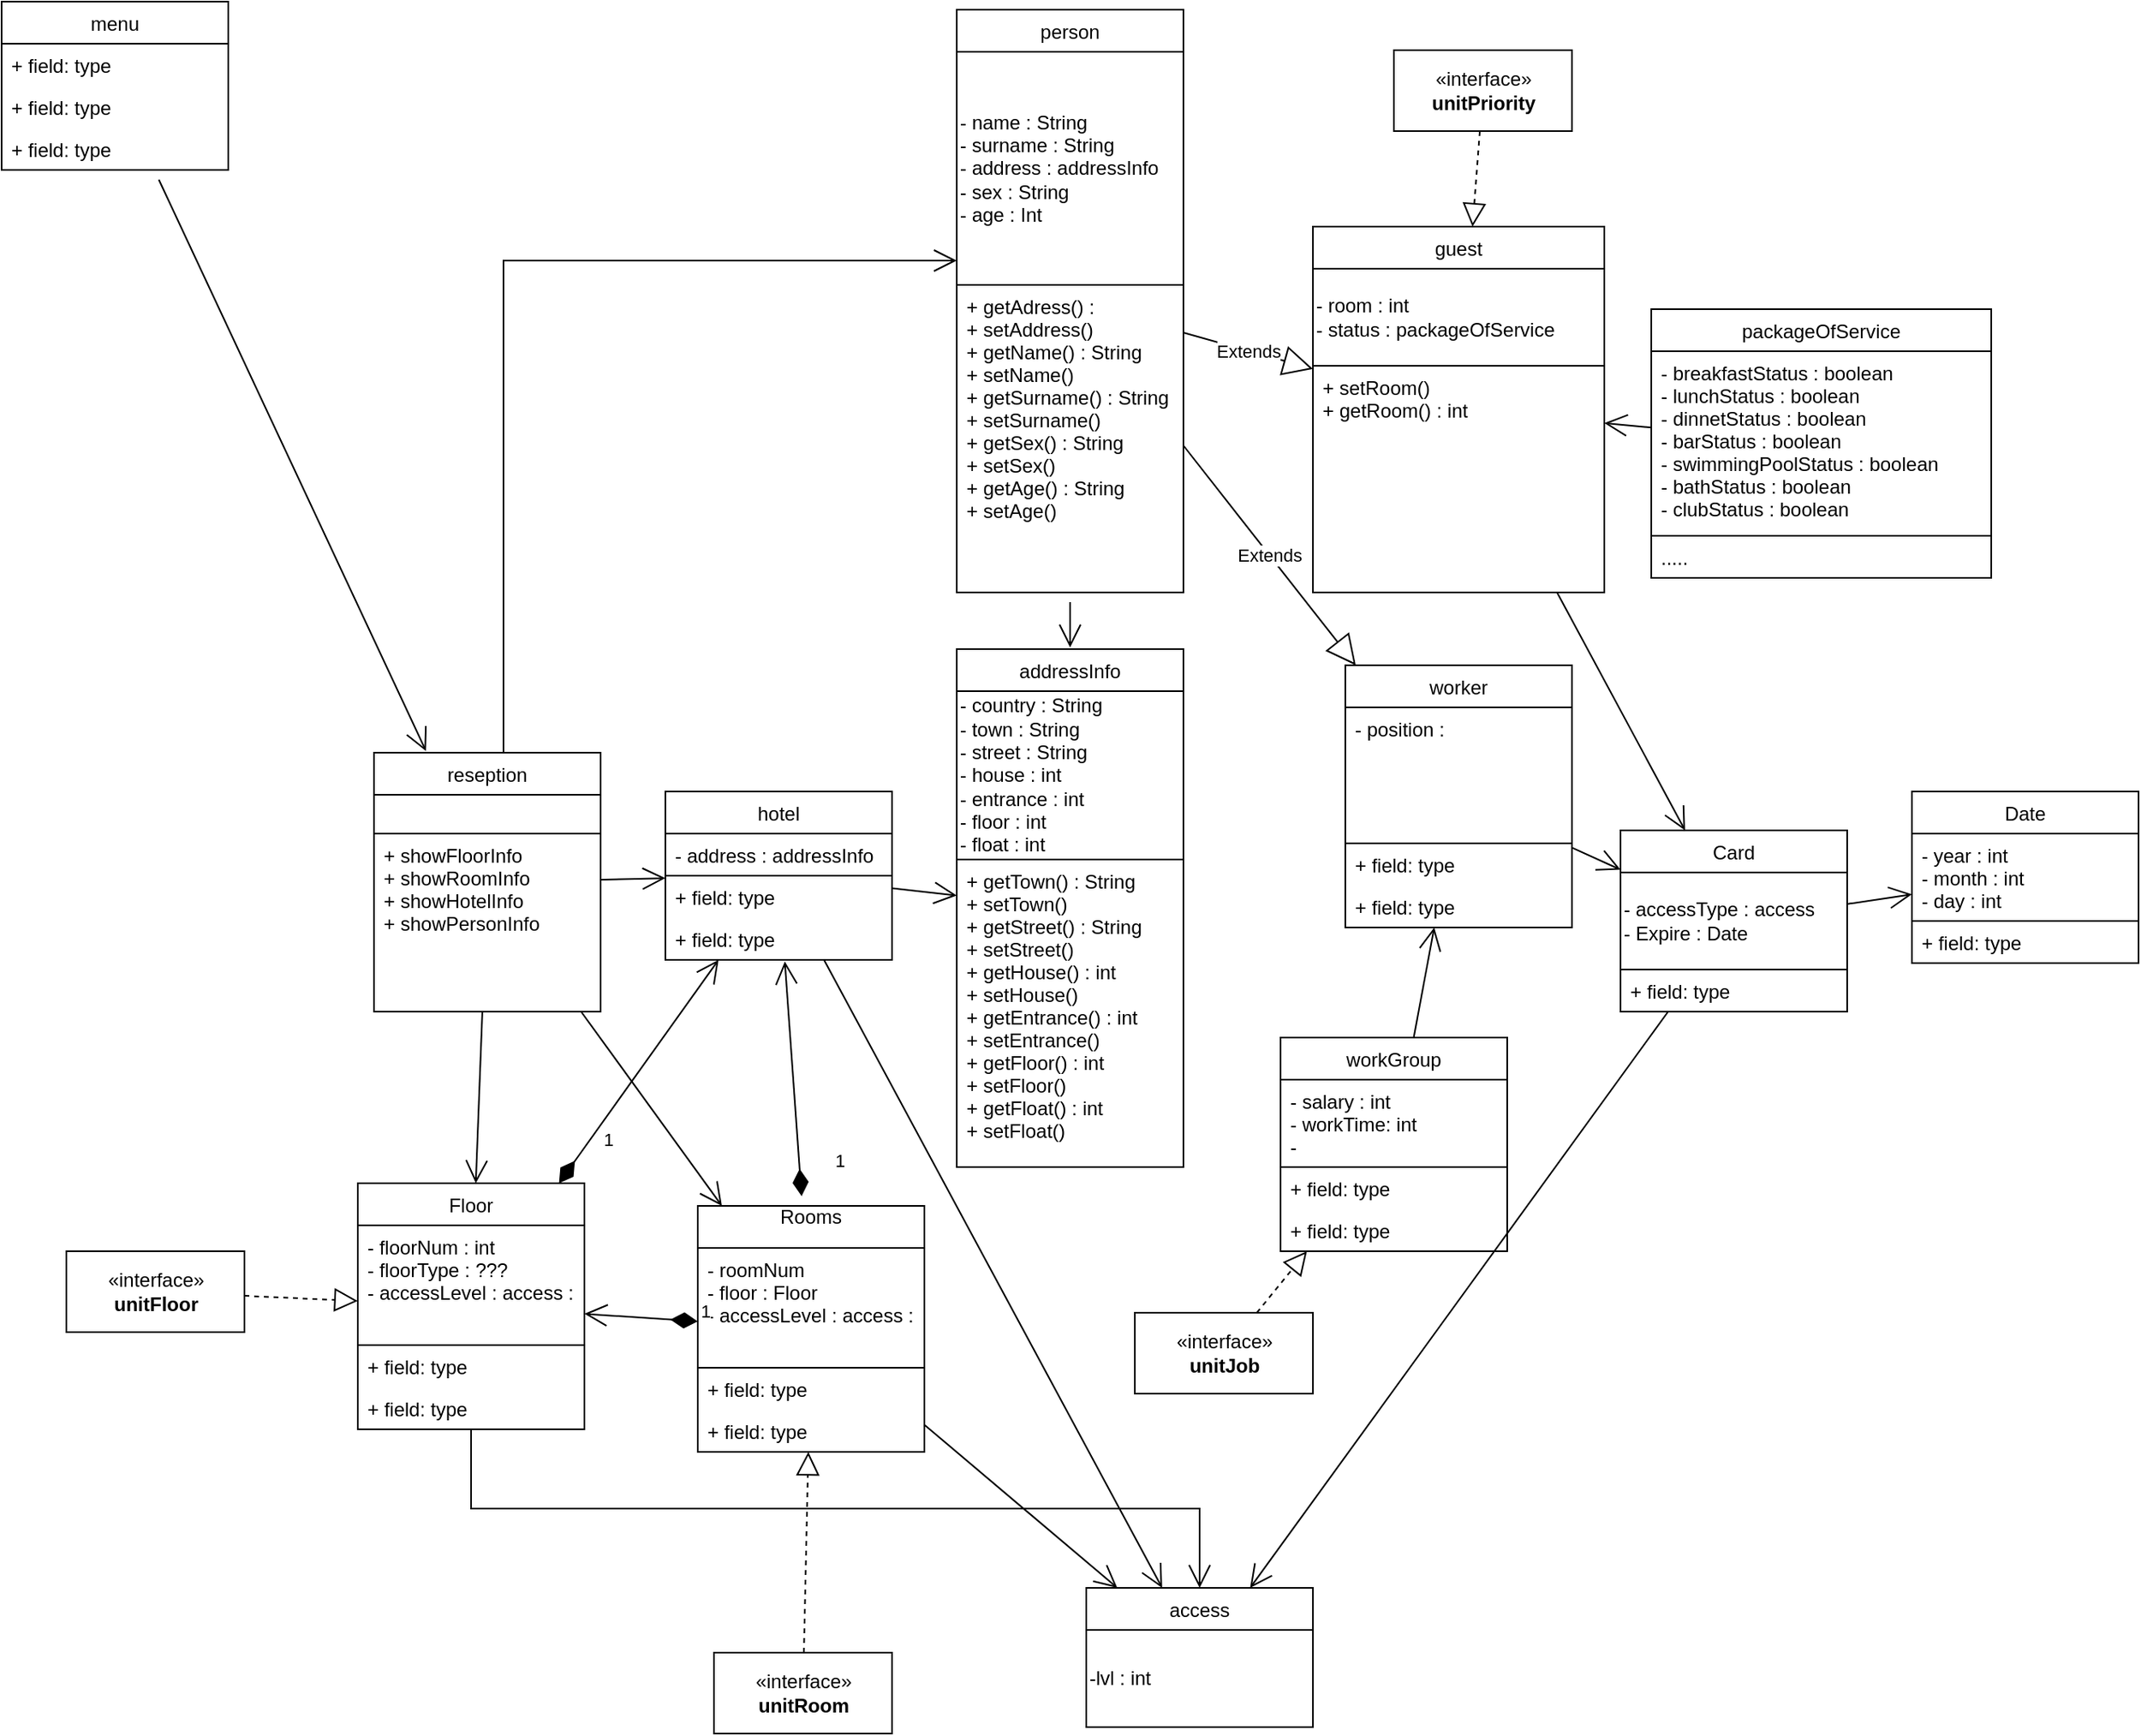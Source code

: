 <mxfile version="16.5.1" type="device"><diagram id="C5RBs43oDa-KdzZeNtuy" name="Page-1"><mxGraphModel dx="1422" dy="865" grid="1" gridSize="10" guides="1" tooltips="1" connect="1" arrows="1" fold="1" page="1" pageScale="1" pageWidth="1169" pageHeight="1654" math="0" shadow="0"><root><mxCell id="WIyWlLk6GJQsqaUBKTNV-0"/><mxCell id="WIyWlLk6GJQsqaUBKTNV-1" parent="WIyWlLk6GJQsqaUBKTNV-0"/><mxCell id="pl0eV4LuxjBtjCWhGdW3-1" value="Rooms&#10;" style="swimlane;fontStyle=0;childLayout=stackLayout;horizontal=1;startSize=26;fillColor=none;horizontalStack=0;resizeParent=1;resizeParentMax=0;resizeLast=0;collapsible=1;marginBottom=0;" parent="WIyWlLk6GJQsqaUBKTNV-1" vertex="1"><mxGeometry x="1060" y="884" width="140" height="152" as="geometry"/></mxCell><mxCell id="pl0eV4LuxjBtjCWhGdW3-2" value="- roomNum&#10;- floor : Floor&#10;- accessLevel : access :" style="text;strokeColor=default;fillColor=none;align=left;verticalAlign=top;spacingLeft=4;spacingRight=4;overflow=hidden;rotatable=0;points=[[0,0.5],[1,0.5]];portConstraint=eastwest;" parent="pl0eV4LuxjBtjCWhGdW3-1" vertex="1"><mxGeometry y="26" width="140" height="74" as="geometry"/></mxCell><mxCell id="pl0eV4LuxjBtjCWhGdW3-3" value="+ field: type" style="text;strokeColor=none;fillColor=none;align=left;verticalAlign=top;spacingLeft=4;spacingRight=4;overflow=hidden;rotatable=0;points=[[0,0.5],[1,0.5]];portConstraint=eastwest;" parent="pl0eV4LuxjBtjCWhGdW3-1" vertex="1"><mxGeometry y="100" width="140" height="26" as="geometry"/></mxCell><mxCell id="pl0eV4LuxjBtjCWhGdW3-4" value="+ field: type" style="text;strokeColor=none;fillColor=none;align=left;verticalAlign=top;spacingLeft=4;spacingRight=4;overflow=hidden;rotatable=0;points=[[0,0.5],[1,0.5]];portConstraint=eastwest;" parent="pl0eV4LuxjBtjCWhGdW3-1" vertex="1"><mxGeometry y="126" width="140" height="26" as="geometry"/></mxCell><mxCell id="pl0eV4LuxjBtjCWhGdW3-5" value="Card" style="swimlane;fontStyle=0;childLayout=stackLayout;horizontal=1;startSize=26;fillColor=none;horizontalStack=0;resizeParent=1;resizeParentMax=0;resizeLast=0;collapsible=1;marginBottom=0;" parent="WIyWlLk6GJQsqaUBKTNV-1" vertex="1"><mxGeometry x="1630" y="652" width="140" height="112" as="geometry"/></mxCell><mxCell id="pl0eV4LuxjBtjCWhGdW3-172" value="- accessType : access&lt;br&gt;- Expire : Date" style="rounded=0;whiteSpace=wrap;html=1;strokeColor=default;fillColor=none;align=left;" parent="pl0eV4LuxjBtjCWhGdW3-5" vertex="1"><mxGeometry y="26" width="140" height="60" as="geometry"/></mxCell><mxCell id="pl0eV4LuxjBtjCWhGdW3-6" value="+ field: type" style="text;strokeColor=none;fillColor=none;align=left;verticalAlign=top;spacingLeft=4;spacingRight=4;overflow=hidden;rotatable=0;points=[[0,0.5],[1,0.5]];portConstraint=eastwest;" parent="pl0eV4LuxjBtjCWhGdW3-5" vertex="1"><mxGeometry y="86" width="140" height="26" as="geometry"/></mxCell><mxCell id="pl0eV4LuxjBtjCWhGdW3-9" value="Floor" style="swimlane;fontStyle=0;childLayout=stackLayout;horizontal=1;startSize=26;fillColor=none;horizontalStack=0;resizeParent=1;resizeParentMax=0;resizeLast=0;collapsible=1;marginBottom=0;" parent="WIyWlLk6GJQsqaUBKTNV-1" vertex="1"><mxGeometry x="850" y="870" width="140" height="152" as="geometry"/></mxCell><mxCell id="pl0eV4LuxjBtjCWhGdW3-10" value="- floorNum : int&#10;- floorType : ???&#10;- accessLevel : access :" style="text;strokeColor=default;fillColor=none;align=left;verticalAlign=top;spacingLeft=4;spacingRight=4;overflow=hidden;rotatable=0;points=[[0,0.5],[1,0.5]];portConstraint=eastwest;" parent="pl0eV4LuxjBtjCWhGdW3-9" vertex="1"><mxGeometry y="26" width="140" height="74" as="geometry"/></mxCell><mxCell id="pl0eV4LuxjBtjCWhGdW3-12" value="+ field: type" style="text;strokeColor=none;fillColor=none;align=left;verticalAlign=top;spacingLeft=4;spacingRight=4;overflow=hidden;rotatable=0;points=[[0,0.5],[1,0.5]];portConstraint=eastwest;" parent="pl0eV4LuxjBtjCWhGdW3-9" vertex="1"><mxGeometry y="100" width="140" height="26" as="geometry"/></mxCell><mxCell id="pl0eV4LuxjBtjCWhGdW3-11" value="+ field: type" style="text;strokeColor=none;fillColor=none;align=left;verticalAlign=top;spacingLeft=4;spacingRight=4;overflow=hidden;rotatable=0;points=[[0,0.5],[1,0.5]];portConstraint=eastwest;" parent="pl0eV4LuxjBtjCWhGdW3-9" vertex="1"><mxGeometry y="126" width="140" height="26" as="geometry"/></mxCell><mxCell id="pl0eV4LuxjBtjCWhGdW3-20" value="guest" style="swimlane;fontStyle=0;childLayout=stackLayout;horizontal=1;startSize=26;fillColor=none;horizontalStack=0;resizeParent=1;resizeParentMax=0;resizeLast=0;collapsible=1;marginBottom=0;" parent="WIyWlLk6GJQsqaUBKTNV-1" vertex="1"><mxGeometry x="1440" y="279" width="180" height="226" as="geometry"/></mxCell><mxCell id="pl0eV4LuxjBtjCWhGdW3-175" value="- room : int&lt;br&gt;- status : packageOfService" style="rounded=0;whiteSpace=wrap;html=1;strokeColor=default;fillColor=none;align=left;" parent="pl0eV4LuxjBtjCWhGdW3-20" vertex="1"><mxGeometry y="26" width="180" height="60" as="geometry"/></mxCell><mxCell id="pl0eV4LuxjBtjCWhGdW3-23" value="+ setRoom()&#10;+ getRoom() : int&#10;" style="text;strokeColor=none;fillColor=none;align=left;verticalAlign=top;spacingLeft=4;spacingRight=4;overflow=hidden;rotatable=0;points=[[0,0.5],[1,0.5]];portConstraint=eastwest;" parent="pl0eV4LuxjBtjCWhGdW3-20" vertex="1"><mxGeometry y="86" width="180" height="140" as="geometry"/></mxCell><mxCell id="pl0eV4LuxjBtjCWhGdW3-24" value="worker" style="swimlane;fontStyle=0;childLayout=stackLayout;horizontal=1;startSize=26;fillColor=none;horizontalStack=0;resizeParent=1;resizeParentMax=0;resizeLast=0;collapsible=1;marginBottom=0;" parent="WIyWlLk6GJQsqaUBKTNV-1" vertex="1"><mxGeometry x="1460" y="550" width="140" height="162" as="geometry"/></mxCell><mxCell id="pl0eV4LuxjBtjCWhGdW3-25" value="- position : " style="text;strokeColor=default;fillColor=none;align=left;verticalAlign=top;spacingLeft=4;spacingRight=4;overflow=hidden;rotatable=0;points=[[0,0.5],[1,0.5]];portConstraint=eastwest;" parent="pl0eV4LuxjBtjCWhGdW3-24" vertex="1"><mxGeometry y="26" width="140" height="84" as="geometry"/></mxCell><mxCell id="pl0eV4LuxjBtjCWhGdW3-26" value="+ field: type" style="text;strokeColor=none;fillColor=none;align=left;verticalAlign=top;spacingLeft=4;spacingRight=4;overflow=hidden;rotatable=0;points=[[0,0.5],[1,0.5]];portConstraint=eastwest;" parent="pl0eV4LuxjBtjCWhGdW3-24" vertex="1"><mxGeometry y="110" width="140" height="26" as="geometry"/></mxCell><mxCell id="pl0eV4LuxjBtjCWhGdW3-27" value="+ field: type" style="text;strokeColor=none;fillColor=none;align=left;verticalAlign=top;spacingLeft=4;spacingRight=4;overflow=hidden;rotatable=0;points=[[0,0.5],[1,0.5]];portConstraint=eastwest;" parent="pl0eV4LuxjBtjCWhGdW3-24" vertex="1"><mxGeometry y="136" width="140" height="26" as="geometry"/></mxCell><object label="person" id="pl0eV4LuxjBtjCWhGdW3-36"><mxCell style="swimlane;fontStyle=0;childLayout=stackLayout;horizontal=1;startSize=26;fillColor=none;horizontalStack=0;resizeParent=1;resizeParentMax=0;resizeLast=0;collapsible=1;marginBottom=0;" parent="WIyWlLk6GJQsqaUBKTNV-1" vertex="1"><mxGeometry x="1220" y="145" width="140" height="360" as="geometry"/></mxCell></object><mxCell id="pl0eV4LuxjBtjCWhGdW3-160" value="- name : String&lt;br&gt;- surname : String&lt;br&gt;- address : addressInfo&lt;br&gt;- sex : String&lt;br&gt;- age : Int" style="rounded=0;whiteSpace=wrap;html=1;strokeColor=default;fillColor=none;align=left;" parent="pl0eV4LuxjBtjCWhGdW3-36" vertex="1"><mxGeometry y="26" width="140" height="144" as="geometry"/></mxCell><mxCell id="pl0eV4LuxjBtjCWhGdW3-37" value="+ getAdress() :  &#10;+ setAddress()&#10;+ getName() : String&#10;+ setName()&#10;+ getSurname() : String&#10;+ setSurname()&#10;+ getSex() : String&#10;+ setSex()&#10;+ getAge() : String&#10;+ setAge()" style="text;strokeColor=none;fillColor=none;align=left;verticalAlign=top;spacingLeft=4;spacingRight=4;overflow=hidden;rotatable=0;points=[[0,0.5],[1,0.5]];portConstraint=eastwest;" parent="pl0eV4LuxjBtjCWhGdW3-36" vertex="1"><mxGeometry y="170" width="140" height="190" as="geometry"/></mxCell><mxCell id="pl0eV4LuxjBtjCWhGdW3-40" value="workGroup" style="swimlane;fontStyle=0;childLayout=stackLayout;horizontal=1;startSize=26;fillColor=none;horizontalStack=0;resizeParent=1;resizeParentMax=0;resizeLast=0;collapsible=1;marginBottom=0;" parent="WIyWlLk6GJQsqaUBKTNV-1" vertex="1"><mxGeometry x="1420" y="780" width="140" height="132" as="geometry"/></mxCell><mxCell id="pl0eV4LuxjBtjCWhGdW3-41" value="- salary : int&#10;- workTime: int&#10;-" style="text;strokeColor=default;fillColor=none;align=left;verticalAlign=top;spacingLeft=4;spacingRight=4;overflow=hidden;rotatable=0;points=[[0,0.5],[1,0.5]];portConstraint=eastwest;" parent="pl0eV4LuxjBtjCWhGdW3-40" vertex="1"><mxGeometry y="26" width="140" height="54" as="geometry"/></mxCell><mxCell id="pl0eV4LuxjBtjCWhGdW3-42" value="+ field: type" style="text;strokeColor=none;fillColor=none;align=left;verticalAlign=top;spacingLeft=4;spacingRight=4;overflow=hidden;rotatable=0;points=[[0,0.5],[1,0.5]];portConstraint=eastwest;" parent="pl0eV4LuxjBtjCWhGdW3-40" vertex="1"><mxGeometry y="80" width="140" height="26" as="geometry"/></mxCell><mxCell id="pl0eV4LuxjBtjCWhGdW3-43" value="+ field: type" style="text;strokeColor=none;fillColor=none;align=left;verticalAlign=top;spacingLeft=4;spacingRight=4;overflow=hidden;rotatable=0;points=[[0,0.5],[1,0.5]];portConstraint=eastwest;" parent="pl0eV4LuxjBtjCWhGdW3-40" vertex="1"><mxGeometry y="106" width="140" height="26" as="geometry"/></mxCell><mxCell id="pl0eV4LuxjBtjCWhGdW3-60" value="access" style="swimlane;fontStyle=0;childLayout=stackLayout;horizontal=1;startSize=26;fillColor=none;horizontalStack=0;resizeParent=1;resizeParentMax=0;resizeLast=0;collapsible=1;marginBottom=0;" parent="WIyWlLk6GJQsqaUBKTNV-1" vertex="1"><mxGeometry x="1300" y="1120" width="140" height="86" as="geometry"/></mxCell><mxCell id="pl0eV4LuxjBtjCWhGdW3-171" value="-lvl : int" style="rounded=0;whiteSpace=wrap;html=1;strokeColor=default;fillColor=none;align=left;" parent="pl0eV4LuxjBtjCWhGdW3-60" vertex="1"><mxGeometry y="26" width="140" height="60" as="geometry"/></mxCell><mxCell id="pl0eV4LuxjBtjCWhGdW3-72" value="Extends" style="endArrow=block;endSize=16;endFill=0;html=1;rounded=0;" parent="WIyWlLk6GJQsqaUBKTNV-1" source="pl0eV4LuxjBtjCWhGdW3-36" target="pl0eV4LuxjBtjCWhGdW3-20" edge="1"><mxGeometry width="160" relative="1" as="geometry"><mxPoint x="1860" y="654" as="sourcePoint"/><mxPoint x="2020" y="654" as="targetPoint"/></mxGeometry></mxCell><mxCell id="pl0eV4LuxjBtjCWhGdW3-73" value="Extends" style="endArrow=block;endSize=16;endFill=0;html=1;rounded=0;" parent="WIyWlLk6GJQsqaUBKTNV-1" source="pl0eV4LuxjBtjCWhGdW3-36" target="pl0eV4LuxjBtjCWhGdW3-24" edge="1"><mxGeometry width="160" relative="1" as="geometry"><mxPoint x="1860" y="654" as="sourcePoint"/><mxPoint x="2020" y="654" as="targetPoint"/></mxGeometry></mxCell><mxCell id="pl0eV4LuxjBtjCWhGdW3-75" value="«interface»&lt;br&gt;&lt;b&gt;unitJob&lt;/b&gt;" style="html=1;" parent="WIyWlLk6GJQsqaUBKTNV-1" vertex="1"><mxGeometry x="1330" y="950" width="110" height="50" as="geometry"/></mxCell><mxCell id="pl0eV4LuxjBtjCWhGdW3-76" value="«interface»&lt;br&gt;&lt;b&gt;unitRoom&lt;/b&gt;" style="html=1;" parent="WIyWlLk6GJQsqaUBKTNV-1" vertex="1"><mxGeometry x="1070" y="1160" width="110" height="50" as="geometry"/></mxCell><mxCell id="pl0eV4LuxjBtjCWhGdW3-77" value="" style="endArrow=block;dashed=1;endFill=0;endSize=12;html=1;rounded=0;" parent="WIyWlLk6GJQsqaUBKTNV-1" source="pl0eV4LuxjBtjCWhGdW3-75" target="pl0eV4LuxjBtjCWhGdW3-40" edge="1"><mxGeometry width="160" relative="1" as="geometry"><mxPoint x="1245" y="1262" as="sourcePoint"/><mxPoint x="1265" y="1116" as="targetPoint"/></mxGeometry></mxCell><mxCell id="pl0eV4LuxjBtjCWhGdW3-85" value="1" style="endArrow=open;html=1;endSize=12;startArrow=diamondThin;startSize=14;startFill=1;align=left;verticalAlign=bottom;rounded=0;" parent="WIyWlLk6GJQsqaUBKTNV-1" source="pl0eV4LuxjBtjCWhGdW3-1" target="pl0eV4LuxjBtjCWhGdW3-9" edge="1"><mxGeometry x="-1" y="3" relative="1" as="geometry"><mxPoint x="970" y="780" as="sourcePoint"/><mxPoint x="960" y="755" as="targetPoint"/></mxGeometry></mxCell><mxCell id="pl0eV4LuxjBtjCWhGdW3-86" value="1" style="endArrow=open;html=1;endSize=12;startArrow=diamondThin;startSize=14;startFill=1;align=left;verticalAlign=bottom;rounded=0;elbow=vertical;" parent="WIyWlLk6GJQsqaUBKTNV-1" source="pl0eV4LuxjBtjCWhGdW3-9" target="pl0eV4LuxjBtjCWhGdW3-124" edge="1"><mxGeometry x="-0.654" y="-10" relative="1" as="geometry"><mxPoint x="970" y="580" as="sourcePoint"/><mxPoint x="980" y="972" as="targetPoint"/><mxPoint as="offset"/></mxGeometry></mxCell><mxCell id="pl0eV4LuxjBtjCWhGdW3-93" value="" style="endArrow=open;endFill=1;endSize=12;html=1;rounded=0;" parent="WIyWlLk6GJQsqaUBKTNV-1" source="pl0eV4LuxjBtjCWhGdW3-24" target="pl0eV4LuxjBtjCWhGdW3-5" edge="1"><mxGeometry width="160" relative="1" as="geometry"><mxPoint x="1335" y="1302" as="sourcePoint"/><mxPoint x="1495" y="1302" as="targetPoint"/></mxGeometry></mxCell><mxCell id="pl0eV4LuxjBtjCWhGdW3-102" value="" style="endArrow=block;dashed=1;endFill=0;endSize=12;html=1;rounded=0;" parent="WIyWlLk6GJQsqaUBKTNV-1" source="pl0eV4LuxjBtjCWhGdW3-76" target="pl0eV4LuxjBtjCWhGdW3-1" edge="1"><mxGeometry width="160" relative="1" as="geometry"><mxPoint x="680" y="850" as="sourcePoint"/><mxPoint x="840" y="850" as="targetPoint"/></mxGeometry></mxCell><mxCell id="pl0eV4LuxjBtjCWhGdW3-103" value="«interface»&lt;br&gt;&lt;b&gt;unitFloor&lt;/b&gt;" style="html=1;" parent="WIyWlLk6GJQsqaUBKTNV-1" vertex="1"><mxGeometry x="670" y="912" width="110" height="50" as="geometry"/></mxCell><mxCell id="pl0eV4LuxjBtjCWhGdW3-104" value="" style="endArrow=block;dashed=1;endFill=0;endSize=12;html=1;rounded=0;" parent="WIyWlLk6GJQsqaUBKTNV-1" source="pl0eV4LuxjBtjCWhGdW3-103" target="pl0eV4LuxjBtjCWhGdW3-9" edge="1"><mxGeometry width="160" relative="1" as="geometry"><mxPoint x="800" y="860" as="sourcePoint"/><mxPoint x="960" y="860" as="targetPoint"/></mxGeometry></mxCell><mxCell id="pl0eV4LuxjBtjCWhGdW3-108" value="" style="endArrow=open;endFill=1;endSize=12;html=1;rounded=0;elbow=vertical;edgeStyle=elbowEdgeStyle;" parent="WIyWlLk6GJQsqaUBKTNV-1" source="pl0eV4LuxjBtjCWhGdW3-9" target="pl0eV4LuxjBtjCWhGdW3-60" edge="1"><mxGeometry width="160" relative="1" as="geometry"><mxPoint x="810" y="290" as="sourcePoint"/><mxPoint x="970" y="290" as="targetPoint"/></mxGeometry></mxCell><mxCell id="pl0eV4LuxjBtjCWhGdW3-109" value="" style="endArrow=open;endFill=1;endSize=12;html=1;rounded=0;elbow=vertical;" parent="WIyWlLk6GJQsqaUBKTNV-1" source="pl0eV4LuxjBtjCWhGdW3-1" target="pl0eV4LuxjBtjCWhGdW3-60" edge="1"><mxGeometry width="160" relative="1" as="geometry"><mxPoint x="810" y="290" as="sourcePoint"/><mxPoint x="970" y="290" as="targetPoint"/></mxGeometry></mxCell><mxCell id="pl0eV4LuxjBtjCWhGdW3-110" value="packageOfService" style="swimlane;fontStyle=0;childLayout=stackLayout;horizontal=1;startSize=26;fillColor=none;horizontalStack=0;resizeParent=1;resizeParentMax=0;resizeLast=0;collapsible=1;marginBottom=0;" parent="WIyWlLk6GJQsqaUBKTNV-1" vertex="1"><mxGeometry x="1649" y="330" width="210" height="166" as="geometry"/></mxCell><mxCell id="UdkVO-LQRuB7PRyqrmWP-8" value="- breakfastStatus : boolean&#10;- lunchStatus : boolean&#10;- dinnetStatus : boolean&#10;- barStatus : boolean&#10;- swimmingPoolStatus : boolean&#10;- bathStatus : boolean&#10;- clubStatus : boolean&#10;&#10;" style="text;strokeColor=default;fillColor=none;align=left;verticalAlign=top;spacingLeft=4;spacingRight=4;overflow=hidden;rotatable=0;points=[[0,0.5],[1,0.5]];portConstraint=eastwest;" parent="pl0eV4LuxjBtjCWhGdW3-110" vertex="1"><mxGeometry y="26" width="210" height="114" as="geometry"/></mxCell><mxCell id="pl0eV4LuxjBtjCWhGdW3-111" value="....." style="text;strokeColor=none;fillColor=none;align=left;verticalAlign=top;spacingLeft=4;spacingRight=4;overflow=hidden;rotatable=0;points=[[0,0.5],[1,0.5]];portConstraint=eastwest;" parent="pl0eV4LuxjBtjCWhGdW3-110" vertex="1"><mxGeometry y="140" width="210" height="26" as="geometry"/></mxCell><mxCell id="pl0eV4LuxjBtjCWhGdW3-114" value="" style="endArrow=open;endFill=1;endSize=12;html=1;rounded=0;" parent="WIyWlLk6GJQsqaUBKTNV-1" source="pl0eV4LuxjBtjCWhGdW3-110" target="pl0eV4LuxjBtjCWhGdW3-20" edge="1"><mxGeometry width="160" relative="1" as="geometry"><mxPoint x="1710" y="790" as="sourcePoint"/><mxPoint x="1790" y="775" as="targetPoint"/></mxGeometry></mxCell><mxCell id="pl0eV4LuxjBtjCWhGdW3-115" value="" style="endArrow=open;endFill=1;endSize=12;html=1;rounded=0;" parent="WIyWlLk6GJQsqaUBKTNV-1" source="pl0eV4LuxjBtjCWhGdW3-40" target="pl0eV4LuxjBtjCWhGdW3-24" edge="1"><mxGeometry width="160" relative="1" as="geometry"><mxPoint x="1710" y="790" as="sourcePoint"/><mxPoint x="1870" y="790" as="targetPoint"/></mxGeometry></mxCell><mxCell id="pl0eV4LuxjBtjCWhGdW3-116" value="«interface»&lt;br&gt;&lt;b&gt;unitPriority&lt;/b&gt;" style="html=1;" parent="WIyWlLk6GJQsqaUBKTNV-1" vertex="1"><mxGeometry x="1490" y="170" width="110" height="50" as="geometry"/></mxCell><mxCell id="pl0eV4LuxjBtjCWhGdW3-117" value="" style="endArrow=open;endFill=1;endSize=12;html=1;rounded=0;" parent="WIyWlLk6GJQsqaUBKTNV-1" source="pl0eV4LuxjBtjCWhGdW3-20" target="pl0eV4LuxjBtjCWhGdW3-5" edge="1"><mxGeometry width="160" relative="1" as="geometry"><mxPoint x="1705" y="1122" as="sourcePoint"/><mxPoint x="1865" y="1122" as="targetPoint"/></mxGeometry></mxCell><mxCell id="pl0eV4LuxjBtjCWhGdW3-119" value="" style="endArrow=block;dashed=1;endFill=0;endSize=12;html=1;rounded=0;" parent="WIyWlLk6GJQsqaUBKTNV-1" source="pl0eV4LuxjBtjCWhGdW3-116" target="pl0eV4LuxjBtjCWhGdW3-20" edge="1"><mxGeometry width="160" relative="1" as="geometry"><mxPoint x="1705" y="1022" as="sourcePoint"/><mxPoint x="1865" y="1022" as="targetPoint"/></mxGeometry></mxCell><mxCell id="pl0eV4LuxjBtjCWhGdW3-120" value="menu" style="swimlane;fontStyle=0;childLayout=stackLayout;horizontal=1;startSize=26;fillColor=none;horizontalStack=0;resizeParent=1;resizeParentMax=0;resizeLast=0;collapsible=1;marginBottom=0;" parent="WIyWlLk6GJQsqaUBKTNV-1" vertex="1"><mxGeometry x="630" y="140" width="140" height="104" as="geometry"/></mxCell><mxCell id="pl0eV4LuxjBtjCWhGdW3-121" value="+ field: type" style="text;strokeColor=none;fillColor=none;align=left;verticalAlign=top;spacingLeft=4;spacingRight=4;overflow=hidden;rotatable=0;points=[[0,0.5],[1,0.5]];portConstraint=eastwest;" parent="pl0eV4LuxjBtjCWhGdW3-120" vertex="1"><mxGeometry y="26" width="140" height="26" as="geometry"/></mxCell><mxCell id="pl0eV4LuxjBtjCWhGdW3-122" value="+ field: type" style="text;strokeColor=none;fillColor=none;align=left;verticalAlign=top;spacingLeft=4;spacingRight=4;overflow=hidden;rotatable=0;points=[[0,0.5],[1,0.5]];portConstraint=eastwest;" parent="pl0eV4LuxjBtjCWhGdW3-120" vertex="1"><mxGeometry y="52" width="140" height="26" as="geometry"/></mxCell><mxCell id="pl0eV4LuxjBtjCWhGdW3-123" value="+ field: type" style="text;strokeColor=none;fillColor=none;align=left;verticalAlign=top;spacingLeft=4;spacingRight=4;overflow=hidden;rotatable=0;points=[[0,0.5],[1,0.5]];portConstraint=eastwest;" parent="pl0eV4LuxjBtjCWhGdW3-120" vertex="1"><mxGeometry y="78" width="140" height="26" as="geometry"/></mxCell><mxCell id="pl0eV4LuxjBtjCWhGdW3-124" value="hotel" style="swimlane;fontStyle=0;childLayout=stackLayout;horizontal=1;startSize=26;fillColor=none;horizontalStack=0;resizeParent=1;resizeParentMax=0;resizeLast=0;collapsible=1;marginBottom=0;" parent="WIyWlLk6GJQsqaUBKTNV-1" vertex="1"><mxGeometry x="1040" y="628" width="140" height="104" as="geometry"/></mxCell><mxCell id="pl0eV4LuxjBtjCWhGdW3-125" value="- address : addressInfo" style="text;strokeColor=default;fillColor=none;align=left;verticalAlign=top;spacingLeft=4;spacingRight=4;overflow=hidden;rotatable=0;points=[[0,0.5],[1,0.5]];portConstraint=eastwest;" parent="pl0eV4LuxjBtjCWhGdW3-124" vertex="1"><mxGeometry y="26" width="140" height="26" as="geometry"/></mxCell><mxCell id="pl0eV4LuxjBtjCWhGdW3-126" value="+ field: type" style="text;strokeColor=none;fillColor=none;align=left;verticalAlign=top;spacingLeft=4;spacingRight=4;overflow=hidden;rotatable=0;points=[[0,0.5],[1,0.5]];portConstraint=eastwest;" parent="pl0eV4LuxjBtjCWhGdW3-124" vertex="1"><mxGeometry y="52" width="140" height="26" as="geometry"/></mxCell><mxCell id="pl0eV4LuxjBtjCWhGdW3-127" value="+ field: type" style="text;strokeColor=none;fillColor=none;align=left;verticalAlign=top;spacingLeft=4;spacingRight=4;overflow=hidden;rotatable=0;points=[[0,0.5],[1,0.5]];portConstraint=eastwest;" parent="pl0eV4LuxjBtjCWhGdW3-124" vertex="1"><mxGeometry y="78" width="140" height="26" as="geometry"/></mxCell><mxCell id="pl0eV4LuxjBtjCWhGdW3-132" value="" style="endArrow=open;endFill=1;endSize=12;html=1;rounded=0;" parent="WIyWlLk6GJQsqaUBKTNV-1" source="pl0eV4LuxjBtjCWhGdW3-5" target="pl0eV4LuxjBtjCWhGdW3-60" edge="1"><mxGeometry width="160" relative="1" as="geometry"><mxPoint x="1155" y="1222" as="sourcePoint"/><mxPoint x="1315" y="1222" as="targetPoint"/></mxGeometry></mxCell><mxCell id="pl0eV4LuxjBtjCWhGdW3-144" value="" style="endArrow=open;endFill=1;endSize=12;html=1;rounded=0;" parent="WIyWlLk6GJQsqaUBKTNV-1" source="pl0eV4LuxjBtjCWhGdW3-124" target="pl0eV4LuxjBtjCWhGdW3-60" edge="1"><mxGeometry width="160" relative="1" as="geometry"><mxPoint x="980" y="920" as="sourcePoint"/><mxPoint x="1140" y="920" as="targetPoint"/></mxGeometry></mxCell><mxCell id="pl0eV4LuxjBtjCWhGdW3-148" value="reseption" style="swimlane;fontStyle=0;childLayout=stackLayout;horizontal=1;startSize=26;fillColor=none;horizontalStack=0;resizeParent=1;resizeParentMax=0;resizeLast=0;collapsible=1;marginBottom=0;" parent="WIyWlLk6GJQsqaUBKTNV-1" vertex="1"><mxGeometry x="860" y="604" width="140" height="160" as="geometry"/></mxCell><mxCell id="pl0eV4LuxjBtjCWhGdW3-149" value="" style="text;strokeColor=default;fillColor=none;align=left;verticalAlign=top;spacingLeft=4;spacingRight=4;overflow=hidden;rotatable=0;points=[[0,0.5],[1,0.5]];portConstraint=eastwest;" parent="pl0eV4LuxjBtjCWhGdW3-148" vertex="1"><mxGeometry y="26" width="140" height="24" as="geometry"/></mxCell><mxCell id="pl0eV4LuxjBtjCWhGdW3-151" value="+ showFloorInfo&#10;+ showRoomInfo&#10;+ showHotelInfo&#10;+ showPersonInfo" style="text;strokeColor=none;fillColor=none;align=left;verticalAlign=top;spacingLeft=4;spacingRight=4;overflow=hidden;rotatable=0;points=[[0,0.5],[1,0.5]];portConstraint=eastwest;" parent="pl0eV4LuxjBtjCWhGdW3-148" vertex="1"><mxGeometry y="50" width="140" height="110" as="geometry"/></mxCell><mxCell id="pl0eV4LuxjBtjCWhGdW3-154" value="" style="endArrow=open;endFill=1;endSize=12;html=1;rounded=0;sourcePerimeterSpacing=6;targetPerimeterSpacing=1;strokeWidth=1;" parent="WIyWlLk6GJQsqaUBKTNV-1" source="pl0eV4LuxjBtjCWhGdW3-120" target="pl0eV4LuxjBtjCWhGdW3-148" edge="1"><mxGeometry width="160" relative="1" as="geometry"><mxPoint x="920" y="680" as="sourcePoint"/><mxPoint x="1080" y="680" as="targetPoint"/></mxGeometry></mxCell><mxCell id="pl0eV4LuxjBtjCWhGdW3-162" value="addressInfo" style="swimlane;fontStyle=0;childLayout=stackLayout;horizontal=1;startSize=26;fillColor=none;horizontalStack=0;resizeParent=1;resizeParentMax=0;resizeLast=0;collapsible=1;marginBottom=0;strokeColor=default;" parent="WIyWlLk6GJQsqaUBKTNV-1" vertex="1"><mxGeometry x="1220" y="540" width="140" height="320" as="geometry"/></mxCell><mxCell id="pl0eV4LuxjBtjCWhGdW3-173" value="- country : String&lt;br&gt;- town : String&lt;br&gt;- street : String&lt;br&gt;- house : int&lt;br&gt;- entrance : int&lt;br&gt;- floor : int&lt;br&gt;- float : int" style="rounded=0;whiteSpace=wrap;html=1;strokeColor=default;fillColor=none;align=left;" parent="pl0eV4LuxjBtjCWhGdW3-162" vertex="1"><mxGeometry y="26" width="140" height="104" as="geometry"/></mxCell><mxCell id="pl0eV4LuxjBtjCWhGdW3-163" value="+ getTown() : String&#10;+ setTown()&#10;+ getStreet() : String&#10;+ setStreet()&#10;+ getHouse() : int&#10;+ setHouse()&#10;+ getEntrance() : int&#10;+ setEntrance()&#10;+ getFloor() : int&#10;+ setFloor()&#10;+ getFloat() : int&#10;+ setFloat()" style="text;strokeColor=none;fillColor=none;align=left;verticalAlign=top;spacingLeft=4;spacingRight=4;overflow=hidden;rotatable=0;points=[[0,0.5],[1,0.5]];portConstraint=eastwest;" parent="pl0eV4LuxjBtjCWhGdW3-162" vertex="1"><mxGeometry y="130" width="140" height="190" as="geometry"/></mxCell><mxCell id="pl0eV4LuxjBtjCWhGdW3-166" value="" style="endArrow=open;endFill=1;endSize=12;html=1;rounded=0;sourcePerimeterSpacing=6;targetPerimeterSpacing=1;strokeWidth=1;elbow=vertical;" parent="WIyWlLk6GJQsqaUBKTNV-1" source="pl0eV4LuxjBtjCWhGdW3-36" target="pl0eV4LuxjBtjCWhGdW3-162" edge="1"><mxGeometry width="160" relative="1" as="geometry"><mxPoint x="920" y="310" as="sourcePoint"/><mxPoint x="1080" y="310" as="targetPoint"/></mxGeometry></mxCell><mxCell id="pl0eV4LuxjBtjCWhGdW3-168" value="1" style="endArrow=open;html=1;endSize=12;startArrow=diamondThin;startSize=14;startFill=1;align=left;verticalAlign=bottom;rounded=0;sourcePerimeterSpacing=6;targetPerimeterSpacing=1;strokeWidth=1;elbow=vertical;" parent="WIyWlLk6GJQsqaUBKTNV-1" source="pl0eV4LuxjBtjCWhGdW3-1" target="pl0eV4LuxjBtjCWhGdW3-124" edge="1"><mxGeometry x="-0.834" y="-20" relative="1" as="geometry"><mxPoint x="810" y="830" as="sourcePoint"/><mxPoint x="970" y="830" as="targetPoint"/><mxPoint as="offset"/></mxGeometry></mxCell><mxCell id="UdkVO-LQRuB7PRyqrmWP-1" value="" style="endArrow=open;endFill=1;endSize=12;html=1;rounded=0;" parent="WIyWlLk6GJQsqaUBKTNV-1" source="pl0eV4LuxjBtjCWhGdW3-124" target="pl0eV4LuxjBtjCWhGdW3-162" edge="1"><mxGeometry width="160" relative="1" as="geometry"><mxPoint x="1160" y="440" as="sourcePoint"/><mxPoint x="1320" y="440" as="targetPoint"/></mxGeometry></mxCell><mxCell id="UdkVO-LQRuB7PRyqrmWP-2" value="Date" style="swimlane;fontStyle=0;childLayout=stackLayout;horizontal=1;startSize=26;fillColor=none;horizontalStack=0;resizeParent=1;resizeParentMax=0;resizeLast=0;collapsible=1;marginBottom=0;strokeColor=default;" parent="WIyWlLk6GJQsqaUBKTNV-1" vertex="1"><mxGeometry x="1810" y="628" width="140" height="106" as="geometry"/></mxCell><mxCell id="UdkVO-LQRuB7PRyqrmWP-3" value="- year : int&#10;- month : int&#10;- day : int" style="text;strokeColor=default;fillColor=none;align=left;verticalAlign=top;spacingLeft=4;spacingRight=4;overflow=hidden;rotatable=0;points=[[0,0.5],[1,0.5]];portConstraint=eastwest;" parent="UdkVO-LQRuB7PRyqrmWP-2" vertex="1"><mxGeometry y="26" width="140" height="54" as="geometry"/></mxCell><mxCell id="UdkVO-LQRuB7PRyqrmWP-4" value="+ field: type" style="text;strokeColor=none;fillColor=none;align=left;verticalAlign=top;spacingLeft=4;spacingRight=4;overflow=hidden;rotatable=0;points=[[0,0.5],[1,0.5]];portConstraint=eastwest;" parent="UdkVO-LQRuB7PRyqrmWP-2" vertex="1"><mxGeometry y="80" width="140" height="26" as="geometry"/></mxCell><mxCell id="UdkVO-LQRuB7PRyqrmWP-7" value="" style="endArrow=open;endFill=1;endSize=12;html=1;rounded=0;" parent="WIyWlLk6GJQsqaUBKTNV-1" source="pl0eV4LuxjBtjCWhGdW3-5" target="UdkVO-LQRuB7PRyqrmWP-2" edge="1"><mxGeometry width="160" relative="1" as="geometry"><mxPoint x="1160" y="1220" as="sourcePoint"/><mxPoint x="1320" y="1220" as="targetPoint"/></mxGeometry></mxCell><mxCell id="UdkVO-LQRuB7PRyqrmWP-13" value="" style="endArrow=open;endFill=1;endSize=12;html=1;rounded=0;" parent="WIyWlLk6GJQsqaUBKTNV-1" source="pl0eV4LuxjBtjCWhGdW3-148" target="pl0eV4LuxjBtjCWhGdW3-124" edge="1"><mxGeometry width="160" relative="1" as="geometry"><mxPoint x="1160" y="510" as="sourcePoint"/><mxPoint x="1320" y="510" as="targetPoint"/></mxGeometry></mxCell><mxCell id="UdkVO-LQRuB7PRyqrmWP-14" value="" style="endArrow=open;endFill=1;endSize=12;html=1;rounded=0;edgeStyle=orthogonalEdgeStyle;" parent="WIyWlLk6GJQsqaUBKTNV-1" source="pl0eV4LuxjBtjCWhGdW3-148" target="pl0eV4LuxjBtjCWhGdW3-36" edge="1"><mxGeometry width="160" relative="1" as="geometry"><mxPoint x="1190" y="480" as="sourcePoint"/><mxPoint x="1350" y="480" as="targetPoint"/><Array as="points"><mxPoint x="940" y="300"/></Array></mxGeometry></mxCell><mxCell id="UdkVO-LQRuB7PRyqrmWP-15" value="" style="endArrow=open;endFill=1;endSize=12;html=1;rounded=0;" parent="WIyWlLk6GJQsqaUBKTNV-1" source="pl0eV4LuxjBtjCWhGdW3-148" target="pl0eV4LuxjBtjCWhGdW3-1" edge="1"><mxGeometry width="160" relative="1" as="geometry"><mxPoint x="1190" y="680" as="sourcePoint"/><mxPoint x="1350" y="680" as="targetPoint"/></mxGeometry></mxCell><mxCell id="UdkVO-LQRuB7PRyqrmWP-16" value="" style="endArrow=open;endFill=1;endSize=12;html=1;rounded=0;" parent="WIyWlLk6GJQsqaUBKTNV-1" source="pl0eV4LuxjBtjCWhGdW3-148" target="pl0eV4LuxjBtjCWhGdW3-9" edge="1"><mxGeometry width="160" relative="1" as="geometry"><mxPoint x="1190" y="880" as="sourcePoint"/><mxPoint x="1350" y="880" as="targetPoint"/></mxGeometry></mxCell></root></mxGraphModel></diagram></mxfile>
